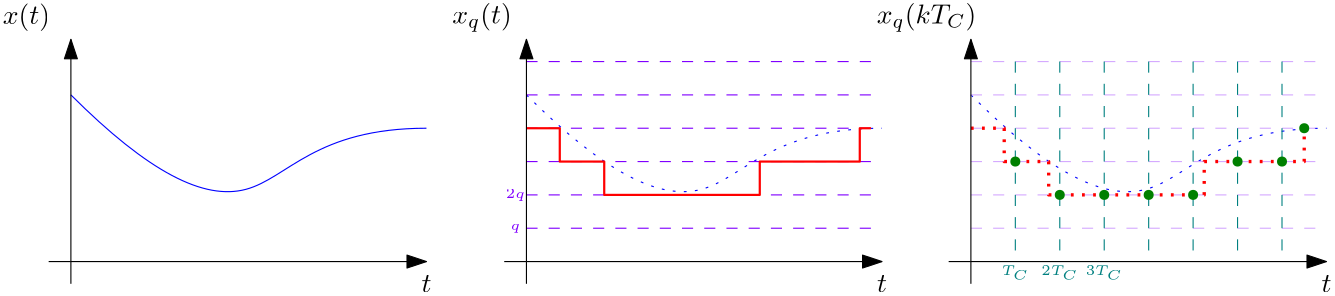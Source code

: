 <?xml version="1.0"?>
<!DOCTYPE ipe SYSTEM "ipe.dtd">
<ipe version="70218" creator="Ipe 7.2.28">
<info created="D:20241007151955" modified="D:20241103172252"/>
<ipestyle name="basic">
<symbol name="arrow/arc(spx)">
<path stroke="sym-stroke" fill="sym-stroke" pen="sym-pen">
0 0 m
-1 0.333 l
-1 -0.333 l
h
</path>
</symbol>
<symbol name="arrow/farc(spx)">
<path stroke="sym-stroke" fill="white" pen="sym-pen">
0 0 m
-1 0.333 l
-1 -0.333 l
h
</path>
</symbol>
<symbol name="arrow/ptarc(spx)">
<path stroke="sym-stroke" fill="sym-stroke" pen="sym-pen">
0 0 m
-1 0.333 l
-0.8 0 l
-1 -0.333 l
h
</path>
</symbol>
<symbol name="arrow/fptarc(spx)">
<path stroke="sym-stroke" fill="white" pen="sym-pen">
0 0 m
-1 0.333 l
-0.8 0 l
-1 -0.333 l
h
</path>
</symbol>
<symbol name="mark/circle(sx)" transformations="translations">
<path fill="sym-stroke">
0.6 0 0 0.6 0 0 e
0.4 0 0 0.4 0 0 e
</path>
</symbol>
<symbol name="mark/disk(sx)" transformations="translations">
<path fill="sym-stroke">
0.6 0 0 0.6 0 0 e
</path>
</symbol>
<symbol name="mark/fdisk(sfx)" transformations="translations">
<group>
<path fill="sym-fill">
0.5 0 0 0.5 0 0 e
</path>
<path fill="sym-stroke" fillrule="eofill">
0.6 0 0 0.6 0 0 e
0.4 0 0 0.4 0 0 e
</path>
</group>
</symbol>
<symbol name="mark/box(sx)" transformations="translations">
<path fill="sym-stroke" fillrule="eofill">
-0.6 -0.6 m
0.6 -0.6 l
0.6 0.6 l
-0.6 0.6 l
h
-0.4 -0.4 m
0.4 -0.4 l
0.4 0.4 l
-0.4 0.4 l
h
</path>
</symbol>
<symbol name="mark/square(sx)" transformations="translations">
<path fill="sym-stroke">
-0.6 -0.6 m
0.6 -0.6 l
0.6 0.6 l
-0.6 0.6 l
h
</path>
</symbol>
<symbol name="mark/fsquare(sfx)" transformations="translations">
<group>
<path fill="sym-fill">
-0.5 -0.5 m
0.5 -0.5 l
0.5 0.5 l
-0.5 0.5 l
h
</path>
<path fill="sym-stroke" fillrule="eofill">
-0.6 -0.6 m
0.6 -0.6 l
0.6 0.6 l
-0.6 0.6 l
h
-0.4 -0.4 m
0.4 -0.4 l
0.4 0.4 l
-0.4 0.4 l
h
</path>
</group>
</symbol>
<symbol name="mark/cross(sx)" transformations="translations">
<group>
<path fill="sym-stroke">
-0.43 -0.57 m
0.57 0.43 l
0.43 0.57 l
-0.57 -0.43 l
h
</path>
<path fill="sym-stroke">
-0.43 0.57 m
0.57 -0.43 l
0.43 -0.57 l
-0.57 0.43 l
h
</path>
</group>
</symbol>
<symbol name="arrow/fnormal(spx)">
<path stroke="sym-stroke" fill="white" pen="sym-pen">
0 0 m
-1 0.333 l
-1 -0.333 l
h
</path>
</symbol>
<symbol name="arrow/pointed(spx)">
<path stroke="sym-stroke" fill="sym-stroke" pen="sym-pen">
0 0 m
-1 0.333 l
-0.8 0 l
-1 -0.333 l
h
</path>
</symbol>
<symbol name="arrow/fpointed(spx)">
<path stroke="sym-stroke" fill="white" pen="sym-pen">
0 0 m
-1 0.333 l
-0.8 0 l
-1 -0.333 l
h
</path>
</symbol>
<symbol name="arrow/linear(spx)">
<path stroke="sym-stroke" pen="sym-pen">
-1 0.333 m
0 0 l
-1 -0.333 l
</path>
</symbol>
<symbol name="arrow/fdouble(spx)">
<path stroke="sym-stroke" fill="white" pen="sym-pen">
0 0 m
-1 0.333 l
-1 -0.333 l
h
-1 0 m
-2 0.333 l
-2 -0.333 l
h
</path>
</symbol>
<symbol name="arrow/double(spx)">
<path stroke="sym-stroke" fill="sym-stroke" pen="sym-pen">
0 0 m
-1 0.333 l
-1 -0.333 l
h
-1 0 m
-2 0.333 l
-2 -0.333 l
h
</path>
</symbol>
<symbol name="arrow/mid-normal(spx)">
<path stroke="sym-stroke" fill="sym-stroke" pen="sym-pen">
0.5 0 m
-0.5 0.333 l
-0.5 -0.333 l
h
</path>
</symbol>
<symbol name="arrow/mid-fnormal(spx)">
<path stroke="sym-stroke" fill="white" pen="sym-pen">
0.5 0 m
-0.5 0.333 l
-0.5 -0.333 l
h
</path>
</symbol>
<symbol name="arrow/mid-pointed(spx)">
<path stroke="sym-stroke" fill="sym-stroke" pen="sym-pen">
0.5 0 m
-0.5 0.333 l
-0.3 0 l
-0.5 -0.333 l
h
</path>
</symbol>
<symbol name="arrow/mid-fpointed(spx)">
<path stroke="sym-stroke" fill="white" pen="sym-pen">
0.5 0 m
-0.5 0.333 l
-0.3 0 l
-0.5 -0.333 l
h
</path>
</symbol>
<symbol name="arrow/mid-double(spx)">
<path stroke="sym-stroke" fill="sym-stroke" pen="sym-pen">
1 0 m
0 0.333 l
0 -0.333 l
h
0 0 m
-1 0.333 l
-1 -0.333 l
h
</path>
</symbol>
<symbol name="arrow/mid-fdouble(spx)">
<path stroke="sym-stroke" fill="white" pen="sym-pen">
1 0 m
0 0.333 l
0 -0.333 l
h
0 0 m
-1 0.333 l
-1 -0.333 l
h
</path>
</symbol>
<anglesize name="22.5 deg" value="22.5"/>
<anglesize name="30 deg" value="30"/>
<anglesize name="45 deg" value="45"/>
<anglesize name="60 deg" value="60"/>
<anglesize name="90 deg" value="90"/>
<arrowsize name="large" value="10"/>
<arrowsize name="small" value="5"/>
<arrowsize name="tiny" value="3"/>
<color name="blue" value="0 0 1"/>
<color name="brown" value="0.647 0.165 0.165"/>
<color name="darkblue" value="0 0 0.545"/>
<color name="darkcyan" value="0 0.545 0.545"/>
<color name="darkgray" value="0.663"/>
<color name="darkgreen" value="0 0.392 0"/>
<color name="darkmagenta" value="0.545 0 0.545"/>
<color name="darkorange" value="1 0.549 0"/>
<color name="darkred" value="0.545 0 0"/>
<color name="gold" value="1 0.843 0"/>
<color name="gray" value="0.745"/>
<color name="green" value="0 1 0"/>
<color name="lightblue" value="0.678 0.847 0.902"/>
<color name="lightcyan" value="0.878 1 1"/>
<color name="lightgray" value="0.827"/>
<color name="lightgreen" value="0.565 0.933 0.565"/>
<color name="lightyellow" value="1 1 0.878"/>
<color name="navy" value="0 0 0.502"/>
<color name="orange" value="1 0.647 0"/>
<color name="pink" value="1 0.753 0.796"/>
<color name="purple" value="0.627 0.125 0.941"/>
<color name="red" value="1 0 0"/>
<color name="seagreen" value="0.18 0.545 0.341"/>
<color name="turquoise" value="0.251 0.878 0.816"/>
<color name="violet" value="0.933 0.51 0.933"/>
<color name="yellow" value="1 1 0"/>
<dashstyle name="dash dot dotted" value="[4 2 1 2 1 2] 0"/>
<dashstyle name="dash dotted" value="[4 2 1 2] 0"/>
<dashstyle name="dashed" value="[4] 0"/>
<dashstyle name="dotted" value="[1 3] 0"/>
<gridsize name="10 pts (~3.5 mm)" value="10"/>
<gridsize name="14 pts (~5 mm)" value="14"/>
<gridsize name="16 pts (~6 mm)" value="16"/>
<gridsize name="20 pts (~7 mm)" value="20"/>
<gridsize name="28 pts (~10 mm)" value="28"/>
<gridsize name="32 pts (~12 mm)" value="32"/>
<gridsize name="4 pts" value="4"/>
<gridsize name="56 pts (~20 mm)" value="56"/>
<gridsize name="8 pts (~3 mm)" value="8"/>
<opacity name="10%" value="0.1"/>
<opacity name="30%" value="0.3"/>
<opacity name="50%" value="0.5"/>
<opacity name="75%" value="0.75"/>
<pen name="fat" value="1.2"/>
<pen name="heavier" value="0.8"/>
<pen name="ultrafat" value="2"/>
<symbolsize name="large" value="5"/>
<symbolsize name="small" value="2"/>
<symbolsize name="tiny" value="1.1"/>
<textsize name="Huge" value="\Huge"/>
<textsize name="LARGE" value="\LARGE"/>
<textsize name="Large" value="\Large"/>
<textsize name="footnote" value="\footnotesize"/>
<textsize name="huge" value="\huge"/>
<textsize name="large" value="\large"/>
<textsize name="script" value="\scriptsize"/>
<textsize name="small" value="\small"/>
<textsize name="tiny" value="\tiny"/>
<textstyle name="center" begin="\begin{center}" end="\end{center}"/>
<textstyle name="item" begin="\begin{itemize}\item{}" end="\end{itemize}"/>
<textstyle name="itemize" begin="\begin{itemize}" end="\end{itemize}"/>
<tiling name="falling" angle="-60" step="4" width="1"/>
<tiling name="rising" angle="30" step="4" width="1"/>
</ipestyle>
<page>
<layer name="alpha"/>
<view layers="alpha" active="alpha"/>
<path layer="alpha" matrix="1 0 0 1 -128 0" stroke="0" arrow="normal/normal">
176 720 m
304 720 l
</path>
<path matrix="1 0 0 1 -128 0" stroke="0">
176 720 m
168 720 l
</path>
<path matrix="1 0 0 1 -128 0" stroke="0">
176 720 m
176 712 l
</path>
<path matrix="1 0 0 1 -128 0" stroke="0 0 1">
176 780 m
204 752
244 732
264 768
304 768 c
</path>
<text matrix="1 0 0 1 -128 0" transformations="translations" pos="304 712" stroke="0" type="label" width="3.598" height="6.128" depth="0" halign="center" valign="center" style="math">t</text>
<text matrix="1 0 0 1 -272 96" transformations="translations" pos="304 712" stroke="0" type="label" width="17.04" height="7.473" depth="2.49" halign="center" valign="center" style="math">x(t)</text>
<path matrix="1 0 0 1 36 0" stroke="0" arrow="normal/normal">
176 720 m
304 720 l
</path>
<path matrix="1 0 0 1 36 0" stroke="0">
176 720 m
168 720 l
</path>
<path matrix="1 0 0 1 36 0" stroke="0">
176 720 m
176 712 l
</path>
<path matrix="1 0 0 1 36 0" stroke="0 0 1" dash="dotted">
176 780 m
204 752
244 732
264 768
304 768 c
</path>
<text matrix="1 0 0 1 36 0" transformations="translations" pos="304 712" stroke="0" type="label" width="3.598" height="6.128" depth="0" halign="center" valign="center" style="math">t</text>
<text matrix="1 0 0 1 -108 96" transformations="translations" pos="304 712" stroke="0" type="label" width="21.44" height="7.472" depth="2.85" halign="center" valign="center" style="math">x_q(t)</text>
<path matrix="1 0 0 1 -128 -52" stroke="0.502 0 1" dash="dashed">
340 784 m
468 784 l
</path>
<path matrix="1 0 0 1 -128 -40" stroke="0.502 0 1" dash="dashed">
340 784 m
468 784 l
</path>
<path matrix="1 0 0 1 -128 -28" stroke="0.502 0 1" dash="dashed">
340 784 m
468 784 l
</path>
<path matrix="1 0 0 1 -128 -16" stroke="0.502 0 1" dash="dashed">
340 784 m
468 784 l
</path>
<path matrix="1 0 0 1 -128 -4" stroke="0.502 0 1" dash="dashed">
340 784 m
468 784 l
</path>
<path matrix="1 0 0 1 -128 8" stroke="0.502 0 1" dash="dashed">
340 784 m
468 784 l
</path>
<text matrix="1 0 0 1 -96 20" transformations="translations" pos="304 712" stroke="0.502 0 1" type="label" width="3.461" height="2.153" depth="0.96" halign="center" valign="center" size="tiny" style="math">q</text>
<text matrix="1 0 0 1 -96 32" transformations="translations" pos="304 712" stroke="0.502 0 1" type="label" width="6.851" height="3.219" depth="0.96" halign="center" valign="center" size="tiny" style="math">2q</text>
<path matrix="1 0 0 1 -128 0" stroke="1 0 0" pen="heavier">
340 768 m
352 768 l
352 756 l
368 756 l
368 744 l
424 744 l
424 756 l
452 756 l
460 756 l
460 768 l
464 768 l
</path>
<path matrix="1 0 0 1 -128 0" stroke="0" arrow="normal/normal">
176 720 m
176 800 l
</path>
<path matrix="1 0 0 1 36 0" stroke="0" arrow="normal/normal">
176 720 m
176 800 l
</path>
<path matrix="1 0 0 1 196 0" stroke="0" arrow="normal/normal">
176 720 m
304 720 l
</path>
<path matrix="1 0 0 1 196 0" stroke="0">
176 720 m
168 720 l
</path>
<path matrix="1 0 0 1 196 0" stroke="0">
176 720 m
176 712 l
</path>
<path matrix="1 0 0 1 196 0" stroke="0 0 1" dash="dotted">
176 780 m
204 752
244 732
264 768
304 768 c
</path>
<text matrix="1 0 0 1 196 0" transformations="translations" pos="304 712" stroke="0" type="label" width="3.598" height="6.128" depth="0" halign="center" valign="center" style="math">t</text>
<text matrix="1 0 0 1 52 96" transformations="translations" pos="304 712" stroke="0" type="label" width="35.865" height="7.472" depth="2.85" halign="center" valign="center" style="math">x_q(kT_C)</text>
<path matrix="1 0 0 1 32 -52" stroke="0.835 0.667 1" dash="dashed">
340 784 m
468 784 l
</path>
<path matrix="1 0 0 1 32 -40" stroke="0.835 0.667 1" dash="dashed">
340 784 m
468 784 l
</path>
<path matrix="1 0 0 1 32 -28" stroke="0.835 0.667 1" dash="dashed">
340 784 m
468 784 l
</path>
<path matrix="1 0 0 1 32 -16" stroke="0.835 0.667 1" dash="dashed">
340 784 m
468 784 l
</path>
<path matrix="1 0 0 1 32 -4" stroke="0.835 0.667 1" dash="dashed">
340 784 m
468 784 l
</path>
<path matrix="1 0 0 1 32 8" stroke="0.835 0.667 1" dash="dashed">
340 784 m
468 784 l
</path>
<path matrix="1 0 0 1 32 0" stroke="1 0 0" dash="dotted" pen="fat">
340 768 m
352 768 l
352 756 l
368 756 l
368 744 l
424 744 l
424 756 l
452 756 l
460 756 l
460 768 l
464 768 l
</path>
<path matrix="1 0 0 1 196 0" stroke="0" arrow="normal/normal">
176 720 m
176 800 l
</path>
<path stroke="0 0.502 0.502" dash="dashed">
388 792 m
388 720 l
</path>
<path matrix="1 0 0 1 16 0" stroke="0 0.502 0.502" dash="dashed">
388 792 m
388 720 l
</path>
<path matrix="1 0 0 1 32 0" stroke="0 0.502 0.502" dash="dashed">
388 792 m
388 720 l
</path>
<path matrix="1 0 0 1 48 0" stroke="0 0.502 0.502" dash="dashed">
388 792 m
388 720 l
</path>
<path matrix="1 0 0 1 64 0" stroke="0 0.502 0.502" dash="dashed">
388 792 m
388 720 l
</path>
<path matrix="1 0 0 1 80 0" stroke="0 0.502 0.502" dash="dashed">
388 792 m
388 720 l
</path>
<path matrix="1 0 0 1 96 0" stroke="0 0.502 0.502" dash="dashed">
388 792 m
388 720 l
</path>
<text matrix="1 0 0 1 84 4" transformations="translations" pos="304 712" stroke="0 0.502 0.502" type="label" width="9.944" height="3.402" depth="1.69" halign="center" valign="center" size="tiny" style="math">T_C</text>
<text matrix="1 0 0 1 100 4" transformations="translations" pos="304 712" stroke="0 0.502 0.502" type="label" width="13.335" height="3.402" depth="1.69" halign="center" valign="center" size="tiny" style="math">2T_C</text>
<text matrix="1 0 0 1 116 4" transformations="translations" pos="304 712" stroke="0 0.502 0.502" type="label" width="13.335" height="3.402" depth="1.69" halign="center" valign="center" size="tiny" style="math">3T_C</text>
<use name="mark/disk(sx)" pos="388 756" size="normal" stroke="0 0.502 0"/>
<use name="mark/disk(sx)" pos="404 744" size="normal" stroke="0 0.502 0"/>
<use name="mark/disk(sx)" pos="420 744" size="normal" stroke="0 0.502 0"/>
<use name="mark/disk(sx)" pos="436 744" size="normal" stroke="0 0.502 0"/>
<use name="mark/disk(sx)" pos="452 744" size="normal" stroke="0 0.502 0"/>
<use name="mark/disk(sx)" pos="468 756" size="normal" stroke="0 0.502 0"/>
<use name="mark/disk(sx)" pos="484 756" size="normal" stroke="0 0.502 0"/>
<use name="mark/disk(sx)" pos="492 768" size="normal" stroke="0 0.502 0"/>
</page>
</ipe>
